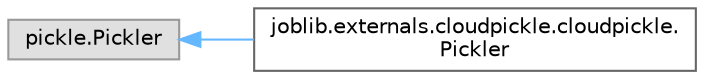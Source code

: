 digraph "Graphical Class Hierarchy"
{
 // LATEX_PDF_SIZE
  bgcolor="transparent";
  edge [fontname=Helvetica,fontsize=10,labelfontname=Helvetica,labelfontsize=10];
  node [fontname=Helvetica,fontsize=10,shape=box,height=0.2,width=0.4];
  rankdir="LR";
  Node0 [id="Node000000",label="pickle.Pickler",height=0.2,width=0.4,color="grey60", fillcolor="#E0E0E0", style="filled",tooltip=" "];
  Node0 -> Node1 [id="edge4746_Node000000_Node000001",dir="back",color="steelblue1",style="solid",tooltip=" "];
  Node1 [id="Node000001",label="joblib.externals.cloudpickle.cloudpickle.\lPickler",height=0.2,width=0.4,color="grey40", fillcolor="white", style="filled",URL="$da/d9a/classjoblib_1_1externals_1_1cloudpickle_1_1cloudpickle_1_1Pickler.html",tooltip=" "];
}
